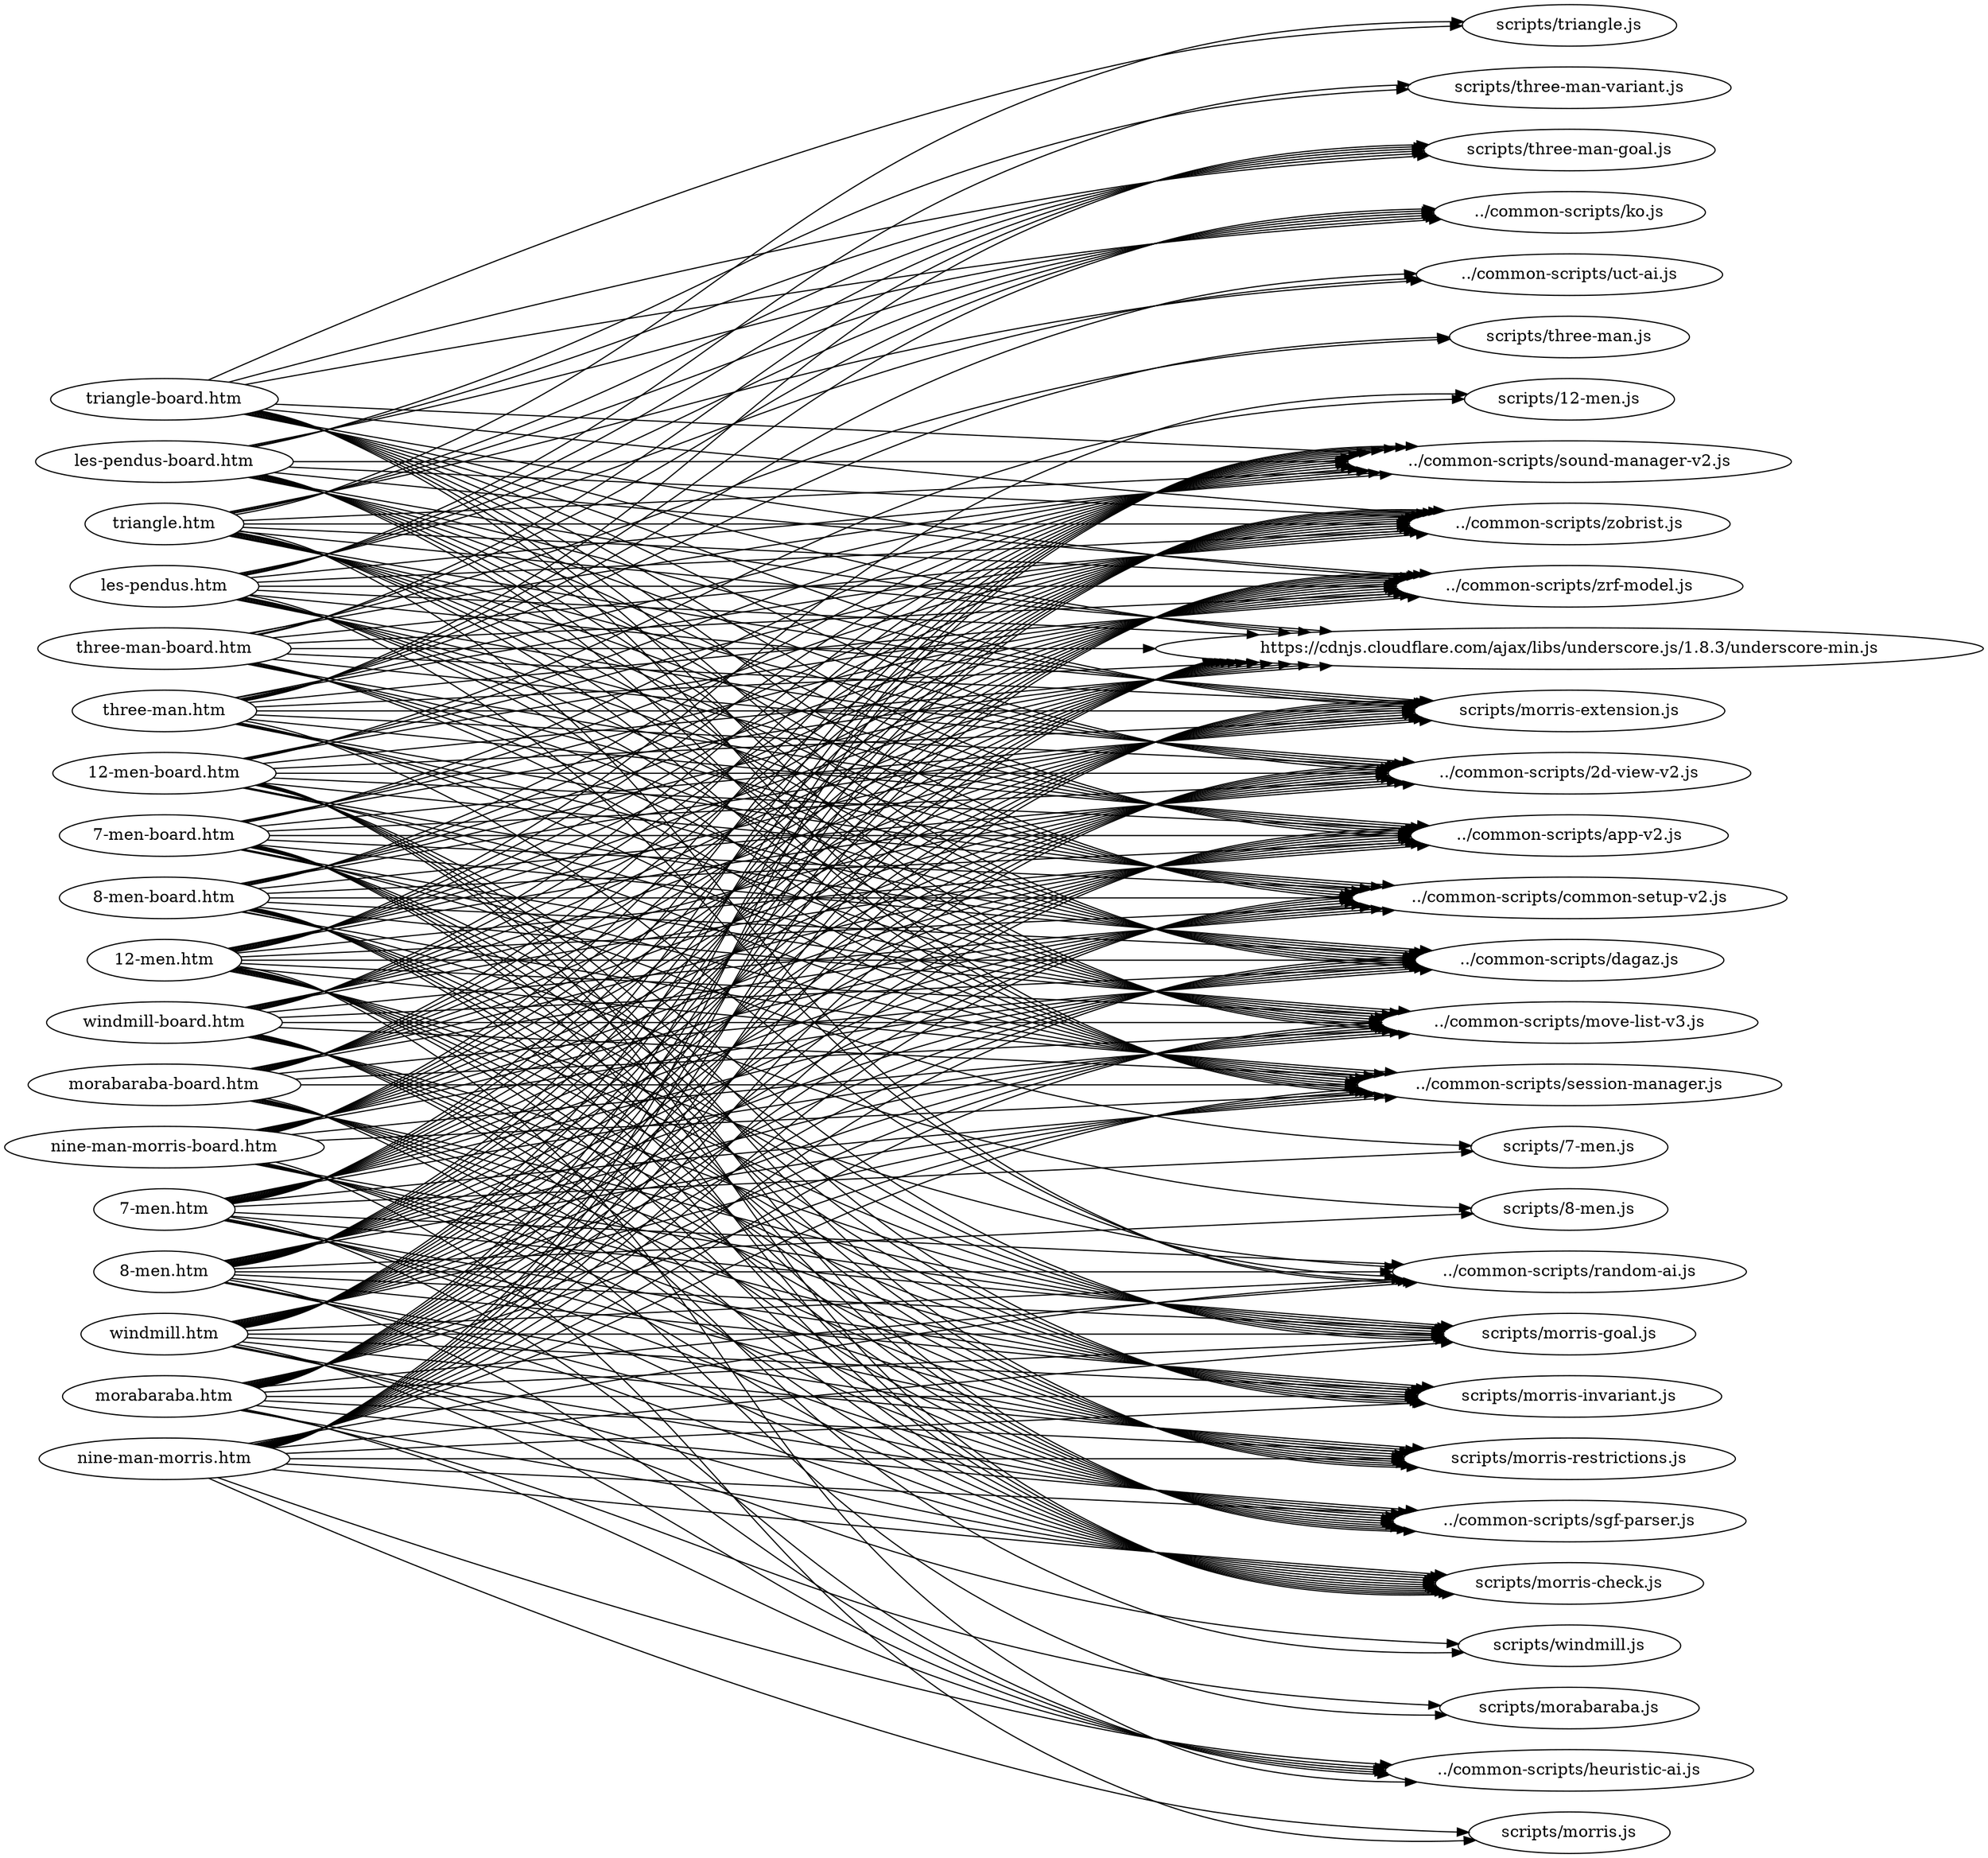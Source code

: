 digraph "graph" {
graph[ ranksep=10, rankdir = LR ];
  "12-men-board.htm" -> "../common-scripts/2d-view-v2.js";
  "12-men-board.htm" -> "../common-scripts/app-v2.js";
  "12-men-board.htm" -> "../common-scripts/common-setup-v2.js";
  "12-men-board.htm" -> "../common-scripts/dagaz.js";
  "12-men-board.htm" -> "../common-scripts/move-list-v3.js";
  "12-men-board.htm" -> "../common-scripts/session-manager.js";
  "12-men-board.htm" -> "../common-scripts/sgf-parser.js";
  "12-men-board.htm" -> "../common-scripts/sound-manager-v2.js";
  "12-men-board.htm" -> "../common-scripts/zobrist.js";
  "12-men-board.htm" -> "../common-scripts/zrf-model.js";
  "12-men-board.htm" -> "https://cdnjs.cloudflare.com/ajax/libs/underscore.js/1.8.3/underscore-min.js";
  "12-men-board.htm" -> "scripts/12-men.js";
  "12-men-board.htm" -> "scripts/morris-check.js";
  "12-men-board.htm" -> "scripts/morris-extension.js";
  "12-men-board.htm" -> "scripts/morris-goal.js";
  "12-men-board.htm" -> "scripts/morris-invariant.js";
  "12-men-board.htm" -> "scripts/morris-restrictions.js";
  "12-men.htm" -> "../common-scripts/2d-view-v2.js";
  "12-men.htm" -> "../common-scripts/app-v2.js";
  "12-men.htm" -> "../common-scripts/common-setup-v2.js";
  "12-men.htm" -> "../common-scripts/dagaz.js";
  "12-men.htm" -> "../common-scripts/heuristic-ai.js";
  "12-men.htm" -> "../common-scripts/move-list-v3.js";
  "12-men.htm" -> "../common-scripts/random-ai.js";
  "12-men.htm" -> "../common-scripts/session-manager.js";
  "12-men.htm" -> "../common-scripts/sgf-parser.js";
  "12-men.htm" -> "../common-scripts/sound-manager-v2.js";
  "12-men.htm" -> "../common-scripts/zobrist.js";
  "12-men.htm" -> "../common-scripts/zrf-model.js";
  "12-men.htm" -> "https://cdnjs.cloudflare.com/ajax/libs/underscore.js/1.8.3/underscore-min.js";
  "12-men.htm" -> "scripts/12-men.js";
  "12-men.htm" -> "scripts/morris-check.js";
  "12-men.htm" -> "scripts/morris-extension.js";
  "12-men.htm" -> "scripts/morris-goal.js";
  "12-men.htm" -> "scripts/morris-invariant.js";
  "12-men.htm" -> "scripts/morris-restrictions.js";
  "7-men-board.htm" -> "../common-scripts/2d-view-v2.js";
  "7-men-board.htm" -> "../common-scripts/app-v2.js";
  "7-men-board.htm" -> "../common-scripts/common-setup-v2.js";
  "7-men-board.htm" -> "../common-scripts/dagaz.js";
  "7-men-board.htm" -> "../common-scripts/move-list-v3.js";
  "7-men-board.htm" -> "../common-scripts/session-manager.js";
  "7-men-board.htm" -> "../common-scripts/sgf-parser.js";
  "7-men-board.htm" -> "../common-scripts/sound-manager-v2.js";
  "7-men-board.htm" -> "../common-scripts/zobrist.js";
  "7-men-board.htm" -> "../common-scripts/zrf-model.js";
  "7-men-board.htm" -> "https://cdnjs.cloudflare.com/ajax/libs/underscore.js/1.8.3/underscore-min.js";
  "7-men-board.htm" -> "scripts/7-men.js";
  "7-men-board.htm" -> "scripts/morris-check.js";
  "7-men-board.htm" -> "scripts/morris-extension.js";
  "7-men-board.htm" -> "scripts/morris-goal.js";
  "7-men-board.htm" -> "scripts/morris-invariant.js";
  "7-men-board.htm" -> "scripts/morris-restrictions.js";
  "7-men.htm" -> "../common-scripts/2d-view-v2.js";
  "7-men.htm" -> "../common-scripts/app-v2.js";
  "7-men.htm" -> "../common-scripts/common-setup-v2.js";
  "7-men.htm" -> "../common-scripts/dagaz.js";
  "7-men.htm" -> "../common-scripts/heuristic-ai.js";
  "7-men.htm" -> "../common-scripts/move-list-v3.js";
  "7-men.htm" -> "../common-scripts/random-ai.js";
  "7-men.htm" -> "../common-scripts/session-manager.js";
  "7-men.htm" -> "../common-scripts/sgf-parser.js";
  "7-men.htm" -> "../common-scripts/sound-manager-v2.js";
  "7-men.htm" -> "../common-scripts/zobrist.js";
  "7-men.htm" -> "../common-scripts/zrf-model.js";
  "7-men.htm" -> "https://cdnjs.cloudflare.com/ajax/libs/underscore.js/1.8.3/underscore-min.js";
  "7-men.htm" -> "scripts/7-men.js";
  "7-men.htm" -> "scripts/morris-check.js";
  "7-men.htm" -> "scripts/morris-extension.js";
  "7-men.htm" -> "scripts/morris-goal.js";
  "7-men.htm" -> "scripts/morris-invariant.js";
  "7-men.htm" -> "scripts/morris-restrictions.js";
  "8-men-board.htm" -> "../common-scripts/2d-view-v2.js";
  "8-men-board.htm" -> "../common-scripts/app-v2.js";
  "8-men-board.htm" -> "../common-scripts/common-setup-v2.js";
  "8-men-board.htm" -> "../common-scripts/dagaz.js";
  "8-men-board.htm" -> "../common-scripts/move-list-v3.js";
  "8-men-board.htm" -> "../common-scripts/session-manager.js";
  "8-men-board.htm" -> "../common-scripts/sgf-parser.js";
  "8-men-board.htm" -> "../common-scripts/sound-manager-v2.js";
  "8-men-board.htm" -> "../common-scripts/zobrist.js";
  "8-men-board.htm" -> "../common-scripts/zrf-model.js";
  "8-men-board.htm" -> "https://cdnjs.cloudflare.com/ajax/libs/underscore.js/1.8.3/underscore-min.js";
  "8-men-board.htm" -> "scripts/8-men.js";
  "8-men-board.htm" -> "scripts/morris-check.js";
  "8-men-board.htm" -> "scripts/morris-extension.js";
  "8-men-board.htm" -> "scripts/morris-goal.js";
  "8-men-board.htm" -> "scripts/morris-invariant.js";
  "8-men-board.htm" -> "scripts/morris-restrictions.js";
  "8-men.htm" -> "../common-scripts/2d-view-v2.js";
  "8-men.htm" -> "../common-scripts/app-v2.js";
  "8-men.htm" -> "../common-scripts/common-setup-v2.js";
  "8-men.htm" -> "../common-scripts/dagaz.js";
  "8-men.htm" -> "../common-scripts/heuristic-ai.js";
  "8-men.htm" -> "../common-scripts/move-list-v3.js";
  "8-men.htm" -> "../common-scripts/random-ai.js";
  "8-men.htm" -> "../common-scripts/session-manager.js";
  "8-men.htm" -> "../common-scripts/sgf-parser.js";
  "8-men.htm" -> "../common-scripts/sound-manager-v2.js";
  "8-men.htm" -> "../common-scripts/zobrist.js";
  "8-men.htm" -> "../common-scripts/zrf-model.js";
  "8-men.htm" -> "https://cdnjs.cloudflare.com/ajax/libs/underscore.js/1.8.3/underscore-min.js";
  "8-men.htm" -> "scripts/8-men.js";
  "8-men.htm" -> "scripts/morris-check.js";
  "8-men.htm" -> "scripts/morris-extension.js";
  "8-men.htm" -> "scripts/morris-goal.js";
  "8-men.htm" -> "scripts/morris-invariant.js";
  "8-men.htm" -> "scripts/morris-restrictions.js";
  "les-pendus-board.htm" -> "../common-scripts/2d-view-v2.js";
  "les-pendus-board.htm" -> "../common-scripts/app-v2.js";
  "les-pendus-board.htm" -> "../common-scripts/common-setup-v2.js";
  "les-pendus-board.htm" -> "../common-scripts/dagaz.js";
  "les-pendus-board.htm" -> "../common-scripts/ko.js";
  "les-pendus-board.htm" -> "../common-scripts/move-list-v3.js";
  "les-pendus-board.htm" -> "../common-scripts/session-manager.js";
  "les-pendus-board.htm" -> "../common-scripts/sound-manager-v2.js";
  "les-pendus-board.htm" -> "../common-scripts/zobrist.js";
  "les-pendus-board.htm" -> "../common-scripts/zrf-model.js";
  "les-pendus-board.htm" -> "https://cdnjs.cloudflare.com/ajax/libs/underscore.js/1.8.3/underscore-min.js";
  "les-pendus-board.htm" -> "scripts/morris-extension.js";
  "les-pendus-board.htm" -> "scripts/three-man-goal.js";
  "les-pendus-board.htm" -> "scripts/three-man-variant.js";
  "les-pendus.htm" -> "../common-scripts/2d-view-v2.js";
  "les-pendus.htm" -> "../common-scripts/app-v2.js";
  "les-pendus.htm" -> "../common-scripts/common-setup-v2.js";
  "les-pendus.htm" -> "../common-scripts/dagaz.js";
  "les-pendus.htm" -> "../common-scripts/ko.js";
  "les-pendus.htm" -> "../common-scripts/move-list-v3.js";
  "les-pendus.htm" -> "../common-scripts/random-ai.js";
  "les-pendus.htm" -> "../common-scripts/session-manager.js";
  "les-pendus.htm" -> "../common-scripts/sound-manager-v2.js";
  "les-pendus.htm" -> "../common-scripts/uct-ai.js";
  "les-pendus.htm" -> "../common-scripts/zobrist.js";
  "les-pendus.htm" -> "../common-scripts/zrf-model.js";
  "les-pendus.htm" -> "https://cdnjs.cloudflare.com/ajax/libs/underscore.js/1.8.3/underscore-min.js";
  "les-pendus.htm" -> "scripts/morris-extension.js";
  "les-pendus.htm" -> "scripts/three-man-goal.js";
  "les-pendus.htm" -> "scripts/three-man-variant.js";
  "morabaraba-board.htm" -> "../common-scripts/2d-view-v2.js";
  "morabaraba-board.htm" -> "../common-scripts/app-v2.js";
  "morabaraba-board.htm" -> "../common-scripts/common-setup-v2.js";
  "morabaraba-board.htm" -> "../common-scripts/dagaz.js";
  "morabaraba-board.htm" -> "../common-scripts/move-list-v3.js";
  "morabaraba-board.htm" -> "../common-scripts/session-manager.js";
  "morabaraba-board.htm" -> "../common-scripts/sgf-parser.js";
  "morabaraba-board.htm" -> "../common-scripts/sound-manager-v2.js";
  "morabaraba-board.htm" -> "../common-scripts/zobrist.js";
  "morabaraba-board.htm" -> "../common-scripts/zrf-model.js";
  "morabaraba-board.htm" -> "https://cdnjs.cloudflare.com/ajax/libs/underscore.js/1.8.3/underscore-min.js";
  "morabaraba-board.htm" -> "scripts/morabaraba.js";
  "morabaraba-board.htm" -> "scripts/morris-check.js";
  "morabaraba-board.htm" -> "scripts/morris-extension.js";
  "morabaraba-board.htm" -> "scripts/morris-goal.js";
  "morabaraba-board.htm" -> "scripts/morris-invariant.js";
  "morabaraba-board.htm" -> "scripts/morris-restrictions.js";
  "morabaraba.htm" -> "../common-scripts/2d-view-v2.js";
  "morabaraba.htm" -> "../common-scripts/app-v2.js";
  "morabaraba.htm" -> "../common-scripts/common-setup-v2.js";
  "morabaraba.htm" -> "../common-scripts/dagaz.js";
  "morabaraba.htm" -> "../common-scripts/heuristic-ai.js";
  "morabaraba.htm" -> "../common-scripts/move-list-v3.js";
  "morabaraba.htm" -> "../common-scripts/random-ai.js";
  "morabaraba.htm" -> "../common-scripts/session-manager.js";
  "morabaraba.htm" -> "../common-scripts/sgf-parser.js";
  "morabaraba.htm" -> "../common-scripts/sound-manager-v2.js";
  "morabaraba.htm" -> "../common-scripts/zobrist.js";
  "morabaraba.htm" -> "../common-scripts/zrf-model.js";
  "morabaraba.htm" -> "https://cdnjs.cloudflare.com/ajax/libs/underscore.js/1.8.3/underscore-min.js";
  "morabaraba.htm" -> "scripts/morabaraba.js";
  "morabaraba.htm" -> "scripts/morris-check.js";
  "morabaraba.htm" -> "scripts/morris-extension.js";
  "morabaraba.htm" -> "scripts/morris-goal.js";
  "morabaraba.htm" -> "scripts/morris-invariant.js";
  "morabaraba.htm" -> "scripts/morris-restrictions.js";
  "nine-man-morris-board.htm" -> "../common-scripts/2d-view-v2.js";
  "nine-man-morris-board.htm" -> "../common-scripts/app-v2.js";
  "nine-man-morris-board.htm" -> "../common-scripts/common-setup-v2.js";
  "nine-man-morris-board.htm" -> "../common-scripts/dagaz.js";
  "nine-man-morris-board.htm" -> "../common-scripts/move-list-v3.js";
  "nine-man-morris-board.htm" -> "../common-scripts/session-manager.js";
  "nine-man-morris-board.htm" -> "../common-scripts/sgf-parser.js";
  "nine-man-morris-board.htm" -> "../common-scripts/sound-manager-v2.js";
  "nine-man-morris-board.htm" -> "../common-scripts/zobrist.js";
  "nine-man-morris-board.htm" -> "../common-scripts/zrf-model.js";
  "nine-man-morris-board.htm" -> "https://cdnjs.cloudflare.com/ajax/libs/underscore.js/1.8.3/underscore-min.js";
  "nine-man-morris-board.htm" -> "scripts/morris-check.js";
  "nine-man-morris-board.htm" -> "scripts/morris-extension.js";
  "nine-man-morris-board.htm" -> "scripts/morris-goal.js";
  "nine-man-morris-board.htm" -> "scripts/morris-invariant.js";
  "nine-man-morris-board.htm" -> "scripts/morris-restrictions.js";
  "nine-man-morris-board.htm" -> "scripts/morris.js";
  "nine-man-morris.htm" -> "../common-scripts/2d-view-v2.js";
  "nine-man-morris.htm" -> "../common-scripts/app-v2.js";
  "nine-man-morris.htm" -> "../common-scripts/common-setup-v2.js";
  "nine-man-morris.htm" -> "../common-scripts/dagaz.js";
  "nine-man-morris.htm" -> "../common-scripts/heuristic-ai.js";
  "nine-man-morris.htm" -> "../common-scripts/move-list-v3.js";
  "nine-man-morris.htm" -> "../common-scripts/random-ai.js";
  "nine-man-morris.htm" -> "../common-scripts/session-manager.js";
  "nine-man-morris.htm" -> "../common-scripts/sgf-parser.js";
  "nine-man-morris.htm" -> "../common-scripts/sound-manager-v2.js";
  "nine-man-morris.htm" -> "../common-scripts/zobrist.js";
  "nine-man-morris.htm" -> "../common-scripts/zrf-model.js";
  "nine-man-morris.htm" -> "https://cdnjs.cloudflare.com/ajax/libs/underscore.js/1.8.3/underscore-min.js";
  "nine-man-morris.htm" -> "scripts/morris-check.js";
  "nine-man-morris.htm" -> "scripts/morris-extension.js";
  "nine-man-morris.htm" -> "scripts/morris-goal.js";
  "nine-man-morris.htm" -> "scripts/morris-invariant.js";
  "nine-man-morris.htm" -> "scripts/morris-restrictions.js";
  "nine-man-morris.htm" -> "scripts/morris.js";
  "three-man-board.htm" -> "../common-scripts/2d-view-v2.js";
  "three-man-board.htm" -> "../common-scripts/app-v2.js";
  "three-man-board.htm" -> "../common-scripts/common-setup-v2.js";
  "three-man-board.htm" -> "../common-scripts/dagaz.js";
  "three-man-board.htm" -> "../common-scripts/ko.js";
  "three-man-board.htm" -> "../common-scripts/move-list-v3.js";
  "three-man-board.htm" -> "../common-scripts/session-manager.js";
  "three-man-board.htm" -> "../common-scripts/sound-manager-v2.js";
  "three-man-board.htm" -> "../common-scripts/zobrist.js";
  "three-man-board.htm" -> "../common-scripts/zrf-model.js";
  "three-man-board.htm" -> "https://cdnjs.cloudflare.com/ajax/libs/underscore.js/1.8.3/underscore-min.js";
  "three-man-board.htm" -> "scripts/morris-extension.js";
  "three-man-board.htm" -> "scripts/three-man-goal.js";
  "three-man-board.htm" -> "scripts/three-man.js";
  "three-man.htm" -> "../common-scripts/2d-view-v2.js";
  "three-man.htm" -> "../common-scripts/app-v2.js";
  "three-man.htm" -> "../common-scripts/common-setup-v2.js";
  "three-man.htm" -> "../common-scripts/dagaz.js";
  "three-man.htm" -> "../common-scripts/ko.js";
  "three-man.htm" -> "../common-scripts/move-list-v3.js";
  "three-man.htm" -> "../common-scripts/random-ai.js";
  "three-man.htm" -> "../common-scripts/session-manager.js";
  "three-man.htm" -> "../common-scripts/sound-manager-v2.js";
  "three-man.htm" -> "../common-scripts/uct-ai.js";
  "three-man.htm" -> "../common-scripts/zobrist.js";
  "three-man.htm" -> "../common-scripts/zrf-model.js";
  "three-man.htm" -> "https://cdnjs.cloudflare.com/ajax/libs/underscore.js/1.8.3/underscore-min.js";
  "three-man.htm" -> "scripts/morris-extension.js";
  "three-man.htm" -> "scripts/three-man-goal.js";
  "three-man.htm" -> "scripts/three-man.js";
  "triangle-board.htm" -> "../common-scripts/2d-view-v2.js";
  "triangle-board.htm" -> "../common-scripts/app-v2.js";
  "triangle-board.htm" -> "../common-scripts/common-setup-v2.js";
  "triangle-board.htm" -> "../common-scripts/dagaz.js";
  "triangle-board.htm" -> "../common-scripts/ko.js";
  "triangle-board.htm" -> "../common-scripts/move-list-v3.js";
  "triangle-board.htm" -> "../common-scripts/session-manager.js";
  "triangle-board.htm" -> "../common-scripts/sound-manager-v2.js";
  "triangle-board.htm" -> "../common-scripts/zobrist.js";
  "triangle-board.htm" -> "../common-scripts/zrf-model.js";
  "triangle-board.htm" -> "https://cdnjs.cloudflare.com/ajax/libs/underscore.js/1.8.3/underscore-min.js";
  "triangle-board.htm" -> "scripts/morris-extension.js";
  "triangle-board.htm" -> "scripts/three-man-goal.js";
  "triangle-board.htm" -> "scripts/triangle.js";
  "triangle.htm" -> "../common-scripts/2d-view-v2.js";
  "triangle.htm" -> "../common-scripts/app-v2.js";
  "triangle.htm" -> "../common-scripts/common-setup-v2.js";
  "triangle.htm" -> "../common-scripts/dagaz.js";
  "triangle.htm" -> "../common-scripts/ko.js";
  "triangle.htm" -> "../common-scripts/move-list-v3.js";
  "triangle.htm" -> "../common-scripts/random-ai.js";
  "triangle.htm" -> "../common-scripts/session-manager.js";
  "triangle.htm" -> "../common-scripts/sound-manager-v2.js";
  "triangle.htm" -> "../common-scripts/uct-ai.js";
  "triangle.htm" -> "../common-scripts/zobrist.js";
  "triangle.htm" -> "../common-scripts/zrf-model.js";
  "triangle.htm" -> "https://cdnjs.cloudflare.com/ajax/libs/underscore.js/1.8.3/underscore-min.js";
  "triangle.htm" -> "scripts/morris-extension.js";
  "triangle.htm" -> "scripts/three-man-goal.js";
  "triangle.htm" -> "scripts/triangle.js";
  "windmill-board.htm" -> "../common-scripts/2d-view-v2.js";
  "windmill-board.htm" -> "../common-scripts/app-v2.js";
  "windmill-board.htm" -> "../common-scripts/common-setup-v2.js";
  "windmill-board.htm" -> "../common-scripts/dagaz.js";
  "windmill-board.htm" -> "../common-scripts/move-list-v3.js";
  "windmill-board.htm" -> "../common-scripts/session-manager.js";
  "windmill-board.htm" -> "../common-scripts/sgf-parser.js";
  "windmill-board.htm" -> "../common-scripts/sound-manager-v2.js";
  "windmill-board.htm" -> "../common-scripts/zobrist.js";
  "windmill-board.htm" -> "../common-scripts/zrf-model.js";
  "windmill-board.htm" -> "https://cdnjs.cloudflare.com/ajax/libs/underscore.js/1.8.3/underscore-min.js";
  "windmill-board.htm" -> "scripts/morris-check.js";
  "windmill-board.htm" -> "scripts/morris-extension.js";
  "windmill-board.htm" -> "scripts/morris-goal.js";
  "windmill-board.htm" -> "scripts/morris-invariant.js";
  "windmill-board.htm" -> "scripts/morris-restrictions.js";
  "windmill-board.htm" -> "scripts/windmill.js";
  "windmill.htm" -> "../common-scripts/2d-view-v2.js";
  "windmill.htm" -> "../common-scripts/app-v2.js";
  "windmill.htm" -> "../common-scripts/common-setup-v2.js";
  "windmill.htm" -> "../common-scripts/dagaz.js";
  "windmill.htm" -> "../common-scripts/heuristic-ai.js";
  "windmill.htm" -> "../common-scripts/move-list-v3.js";
  "windmill.htm" -> "../common-scripts/random-ai.js";
  "windmill.htm" -> "../common-scripts/session-manager.js";
  "windmill.htm" -> "../common-scripts/sgf-parser.js";
  "windmill.htm" -> "../common-scripts/sound-manager-v2.js";
  "windmill.htm" -> "../common-scripts/zobrist.js";
  "windmill.htm" -> "../common-scripts/zrf-model.js";
  "windmill.htm" -> "https://cdnjs.cloudflare.com/ajax/libs/underscore.js/1.8.3/underscore-min.js";
  "windmill.htm" -> "scripts/morris-check.js";
  "windmill.htm" -> "scripts/morris-extension.js";
  "windmill.htm" -> "scripts/morris-goal.js";
  "windmill.htm" -> "scripts/morris-invariant.js";
  "windmill.htm" -> "scripts/morris-restrictions.js";
  "windmill.htm" -> "scripts/windmill.js";
}
